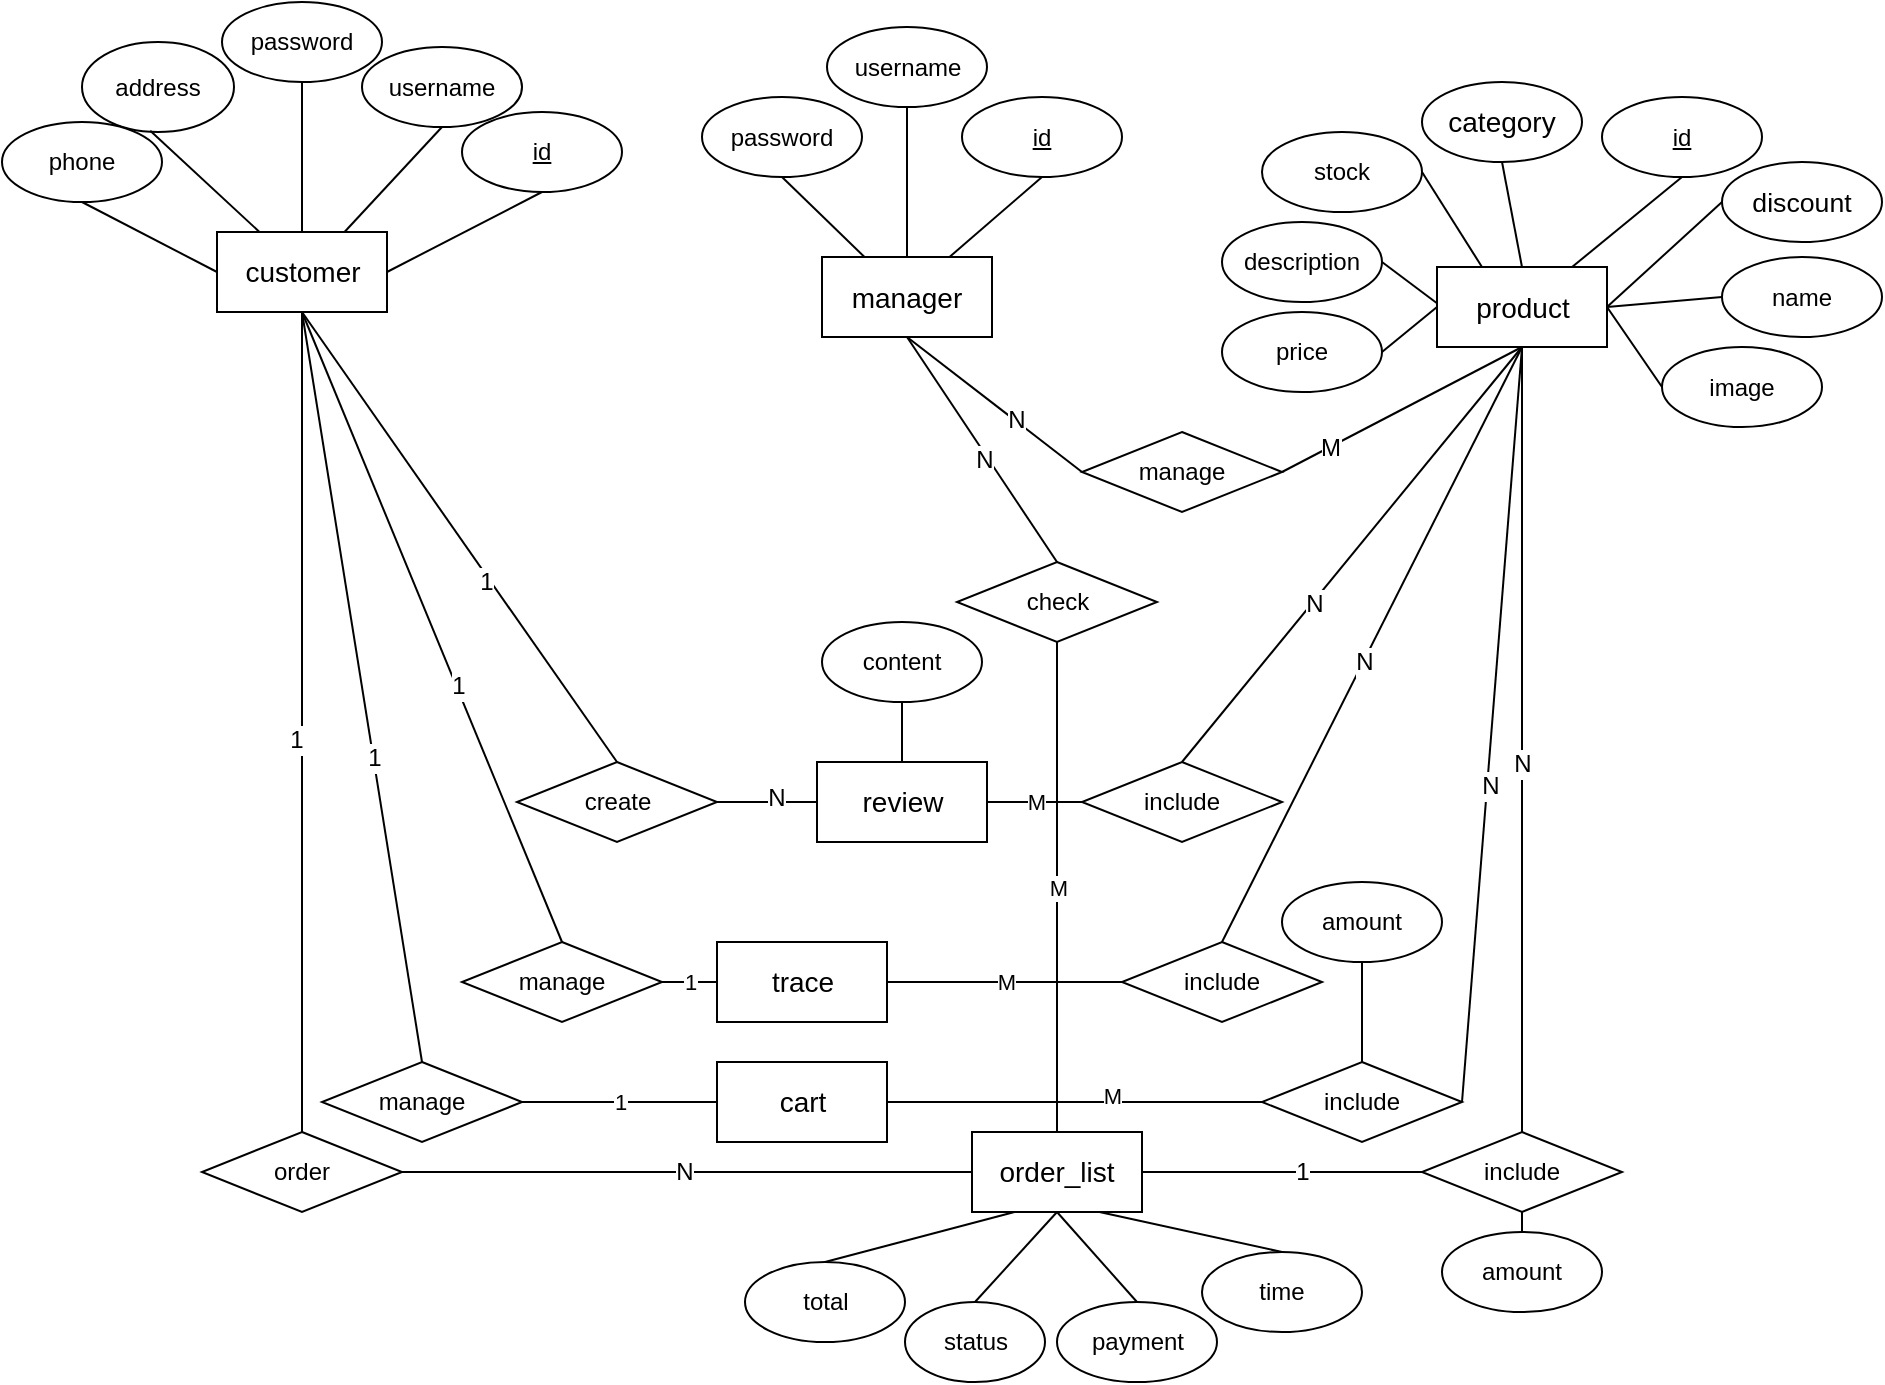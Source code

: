 <mxfile version="12.4.3" type="device" pages="1"><diagram id="XkwGNK0LKk4rME4_qVaR" name="Page-1"><mxGraphModel dx="1862" dy="797" grid="1" gridSize="10" guides="1" tooltips="1" connect="1" arrows="1" fold="1" page="1" pageScale="1" pageWidth="827" pageHeight="1169" math="0" shadow="0"><root><mxCell id="0"/><mxCell id="1" parent="0"/><mxCell id="N70GnGKOTiTEW3Urn13G-1" value="address" style="ellipse;whiteSpace=wrap;html=1;" parent="1" vertex="1"><mxGeometry x="80" y="60" width="76" height="45" as="geometry"/></mxCell><mxCell id="N70GnGKOTiTEW3Urn13G-2" value="phone" style="ellipse;whiteSpace=wrap;html=1;" parent="1" vertex="1"><mxGeometry x="40" y="100" width="80" height="40" as="geometry"/></mxCell><mxCell id="N70GnGKOTiTEW3Urn13G-3" value="&lt;u&gt;id&lt;/u&gt;" style="ellipse;whiteSpace=wrap;html=1;" parent="1" vertex="1"><mxGeometry x="270" y="95" width="80" height="40" as="geometry"/></mxCell><mxCell id="N70GnGKOTiTEW3Urn13G-4" value="username" style="ellipse;whiteSpace=wrap;html=1;" parent="1" vertex="1"><mxGeometry x="220" y="62.5" width="80" height="40" as="geometry"/></mxCell><mxCell id="N70GnGKOTiTEW3Urn13G-5" value="password" style="ellipse;whiteSpace=wrap;html=1;" parent="1" vertex="1"><mxGeometry x="150" y="40" width="80" height="40" as="geometry"/></mxCell><mxCell id="N70GnGKOTiTEW3Urn13G-11" value="&lt;span style=&quot;font-size: 14px&quot;&gt;customer&lt;/span&gt;" style="rounded=0;whiteSpace=wrap;html=1;" parent="1" vertex="1"><mxGeometry x="147.5" y="155" width="85" height="40" as="geometry"/></mxCell><mxCell id="N70GnGKOTiTEW3Urn13G-12" value="username" style="ellipse;whiteSpace=wrap;html=1;" parent="1" vertex="1"><mxGeometry x="452.5" y="52.5" width="80" height="40" as="geometry"/></mxCell><mxCell id="N70GnGKOTiTEW3Urn13G-13" value="password" style="ellipse;whiteSpace=wrap;html=1;" parent="1" vertex="1"><mxGeometry x="390" y="87.5" width="80" height="40" as="geometry"/></mxCell><mxCell id="N70GnGKOTiTEW3Urn13G-14" value="&lt;u&gt;id&lt;/u&gt;" style="ellipse;whiteSpace=wrap;html=1;" parent="1" vertex="1"><mxGeometry x="520" y="87.5" width="80" height="40" as="geometry"/></mxCell><mxCell id="N70GnGKOTiTEW3Urn13G-19" value="&lt;span style=&quot;font-size: 14px&quot;&gt;manager&lt;/span&gt;" style="rounded=0;whiteSpace=wrap;html=1;" parent="1" vertex="1"><mxGeometry x="450" y="167.5" width="85" height="40" as="geometry"/></mxCell><mxCell id="N70GnGKOTiTEW3Urn13G-52" value="" style="endArrow=none;html=1;entryX=0.5;entryY=1;entryDx=0;entryDy=0;exitX=0.75;exitY=0;exitDx=0;exitDy=0;" parent="1" source="N70GnGKOTiTEW3Urn13G-11" target="N70GnGKOTiTEW3Urn13G-4" edge="1"><mxGeometry width="50" height="50" relative="1" as="geometry"><mxPoint x="160" y="145" as="sourcePoint"/><mxPoint x="210" y="95" as="targetPoint"/></mxGeometry></mxCell><mxCell id="N70GnGKOTiTEW3Urn13G-53" value="" style="endArrow=none;html=1;entryX=0.5;entryY=1;entryDx=0;entryDy=0;exitX=1;exitY=0.5;exitDx=0;exitDy=0;" parent="1" source="N70GnGKOTiTEW3Urn13G-11" target="N70GnGKOTiTEW3Urn13G-3" edge="1"><mxGeometry width="50" height="50" relative="1" as="geometry"><mxPoint x="170" y="155" as="sourcePoint"/><mxPoint x="220" y="105" as="targetPoint"/></mxGeometry></mxCell><mxCell id="N70GnGKOTiTEW3Urn13G-54" value="" style="endArrow=none;html=1;entryX=0.5;entryY=1;entryDx=0;entryDy=0;exitX=0.5;exitY=0;exitDx=0;exitDy=0;" parent="1" source="N70GnGKOTiTEW3Urn13G-11" target="N70GnGKOTiTEW3Urn13G-5" edge="1"><mxGeometry width="50" height="50" relative="1" as="geometry"><mxPoint x="180" y="165" as="sourcePoint"/><mxPoint x="230" y="115" as="targetPoint"/></mxGeometry></mxCell><mxCell id="N70GnGKOTiTEW3Urn13G-55" value="" style="endArrow=none;html=1;entryX=0.449;entryY=0.985;entryDx=0;entryDy=0;entryPerimeter=0;exitX=0.25;exitY=0;exitDx=0;exitDy=0;" parent="1" source="N70GnGKOTiTEW3Urn13G-11" target="N70GnGKOTiTEW3Urn13G-1" edge="1"><mxGeometry width="50" height="50" relative="1" as="geometry"><mxPoint x="190" y="175" as="sourcePoint"/><mxPoint x="240" y="125" as="targetPoint"/></mxGeometry></mxCell><mxCell id="N70GnGKOTiTEW3Urn13G-56" value="" style="endArrow=none;html=1;entryX=0;entryY=0.5;entryDx=0;entryDy=0;exitX=0.5;exitY=1;exitDx=0;exitDy=0;" parent="1" source="N70GnGKOTiTEW3Urn13G-2" target="N70GnGKOTiTEW3Urn13G-11" edge="1"><mxGeometry width="50" height="50" relative="1" as="geometry"><mxPoint x="200" y="185" as="sourcePoint"/><mxPoint x="250" y="135" as="targetPoint"/></mxGeometry></mxCell><mxCell id="N70GnGKOTiTEW3Urn13G-58" value="" style="endArrow=none;html=1;entryX=0.5;entryY=1;entryDx=0;entryDy=0;exitX=0.5;exitY=0;exitDx=0;exitDy=0;" parent="1" source="N70GnGKOTiTEW3Urn13G-19" target="N70GnGKOTiTEW3Urn13G-12" edge="1"><mxGeometry width="50" height="50" relative="1" as="geometry"><mxPoint x="220" y="207.5" as="sourcePoint"/><mxPoint x="270" y="157.5" as="targetPoint"/></mxGeometry></mxCell><mxCell id="N70GnGKOTiTEW3Urn13G-59" value="" style="endArrow=none;html=1;entryX=0.5;entryY=1;entryDx=0;entryDy=0;exitX=0.25;exitY=0;exitDx=0;exitDy=0;" parent="1" source="N70GnGKOTiTEW3Urn13G-19" target="N70GnGKOTiTEW3Urn13G-13" edge="1"><mxGeometry width="50" height="50" relative="1" as="geometry"><mxPoint x="230" y="217.5" as="sourcePoint"/><mxPoint x="280" y="167.5" as="targetPoint"/></mxGeometry></mxCell><mxCell id="N70GnGKOTiTEW3Urn13G-60" value="" style="endArrow=none;html=1;entryX=0.5;entryY=1;entryDx=0;entryDy=0;exitX=0.75;exitY=0;exitDx=0;exitDy=0;" parent="1" source="N70GnGKOTiTEW3Urn13G-19" target="N70GnGKOTiTEW3Urn13G-14" edge="1"><mxGeometry width="50" height="50" relative="1" as="geometry"><mxPoint x="240" y="227.5" as="sourcePoint"/><mxPoint x="290" y="177.5" as="targetPoint"/></mxGeometry></mxCell><mxCell id="N70GnGKOTiTEW3Urn13G-62" value="&lt;span style=&quot;font-size: 14px&quot;&gt;category&lt;/span&gt;" style="ellipse;whiteSpace=wrap;html=1;" parent="1" vertex="1"><mxGeometry x="750" y="80" width="80" height="40" as="geometry"/></mxCell><mxCell id="N70GnGKOTiTEW3Urn13G-64" value="stock" style="ellipse;whiteSpace=wrap;html=1;" parent="1" vertex="1"><mxGeometry x="670" y="105" width="80" height="40" as="geometry"/></mxCell><mxCell id="N70GnGKOTiTEW3Urn13G-65" value="description" style="ellipse;whiteSpace=wrap;html=1;" parent="1" vertex="1"><mxGeometry x="650" y="150" width="80" height="40" as="geometry"/></mxCell><mxCell id="N70GnGKOTiTEW3Urn13G-66" value="price" style="ellipse;whiteSpace=wrap;html=1;" parent="1" vertex="1"><mxGeometry x="650" y="195" width="80" height="40" as="geometry"/></mxCell><mxCell id="N70GnGKOTiTEW3Urn13G-67" value="image" style="ellipse;whiteSpace=wrap;html=1;" parent="1" vertex="1"><mxGeometry x="870" y="212.5" width="80" height="40" as="geometry"/></mxCell><mxCell id="N70GnGKOTiTEW3Urn13G-68" value="name" style="ellipse;whiteSpace=wrap;html=1;" parent="1" vertex="1"><mxGeometry x="900" y="167.5" width="80" height="40" as="geometry"/></mxCell><mxCell id="N70GnGKOTiTEW3Urn13G-69" value="&lt;u&gt;id&lt;/u&gt;" style="ellipse;whiteSpace=wrap;html=1;" parent="1" vertex="1"><mxGeometry x="840" y="87.5" width="80" height="40" as="geometry"/></mxCell><mxCell id="N70GnGKOTiTEW3Urn13G-76" value="" style="endArrow=none;html=1;entryX=0;entryY=0.5;entryDx=0;entryDy=0;exitX=1;exitY=0.5;exitDx=0;exitDy=0;" parent="1" source="N70GnGKOTiTEW3Urn13G-90" target="N70GnGKOTiTEW3Urn13G-68" edge="1"><mxGeometry width="50" height="50" relative="1" as="geometry"><mxPoint x="840" y="202.5" as="sourcePoint"/><mxPoint x="870.0" y="192.5" as="targetPoint"/></mxGeometry></mxCell><mxCell id="N70GnGKOTiTEW3Urn13G-77" value="" style="endArrow=none;html=1;entryX=0.5;entryY=1;entryDx=0;entryDy=0;exitX=0.813;exitY=0;exitDx=0;exitDy=0;exitPerimeter=0;" parent="1" target="N70GnGKOTiTEW3Urn13G-69" edge="1"><mxGeometry width="50" height="50" relative="1" as="geometry"><mxPoint x="825.04" y="172.5" as="sourcePoint"/><mxPoint x="875.0" y="202.5" as="targetPoint"/></mxGeometry></mxCell><mxCell id="N70GnGKOTiTEW3Urn13G-78" value="" style="endArrow=none;html=1;entryX=0;entryY=0.5;entryDx=0;entryDy=0;exitX=1;exitY=0.5;exitDx=0;exitDy=0;" parent="1" source="N70GnGKOTiTEW3Urn13G-90" target="N70GnGKOTiTEW3Urn13G-67" edge="1"><mxGeometry width="50" height="50" relative="1" as="geometry"><mxPoint x="820" y="212.5" as="sourcePoint"/><mxPoint x="885.0" y="212.5" as="targetPoint"/></mxGeometry></mxCell><mxCell id="N70GnGKOTiTEW3Urn13G-79" value="" style="endArrow=none;html=1;entryX=0.25;entryY=0;entryDx=0;entryDy=0;exitX=1;exitY=0.5;exitDx=0;exitDy=0;" parent="1" source="N70GnGKOTiTEW3Urn13G-64" edge="1"><mxGeometry width="50" height="50" relative="1" as="geometry"><mxPoint x="835.04" y="182.5" as="sourcePoint"/><mxPoint x="780" y="172.5" as="targetPoint"/></mxGeometry></mxCell><mxCell id="N70GnGKOTiTEW3Urn13G-80" value="" style="endArrow=none;html=1;entryX=0;entryY=0.5;entryDx=0;entryDy=0;exitX=1;exitY=0.5;exitDx=0;exitDy=0;" parent="1" source="N70GnGKOTiTEW3Urn13G-65" edge="1"><mxGeometry width="50" height="50" relative="1" as="geometry"><mxPoint x="740" y="142.5" as="sourcePoint"/><mxPoint x="760" y="192.5" as="targetPoint"/></mxGeometry></mxCell><mxCell id="N70GnGKOTiTEW3Urn13G-81" value="" style="endArrow=none;html=1;entryX=0;entryY=0.5;entryDx=0;entryDy=0;exitX=1;exitY=0.5;exitDx=0;exitDy=0;" parent="1" source="N70GnGKOTiTEW3Urn13G-66" target="N70GnGKOTiTEW3Urn13G-90" edge="1"><mxGeometry width="50" height="50" relative="1" as="geometry"><mxPoint x="750" y="152.5" as="sourcePoint"/><mxPoint x="780" y="212.5" as="targetPoint"/></mxGeometry></mxCell><mxCell id="N70GnGKOTiTEW3Urn13G-83" value="&lt;span style=&quot;font-size: 13.333px&quot;&gt;discount&lt;/span&gt;" style="ellipse;whiteSpace=wrap;html=1;" parent="1" vertex="1"><mxGeometry x="900" y="120" width="80" height="40" as="geometry"/></mxCell><mxCell id="N70GnGKOTiTEW3Urn13G-84" value="" style="endArrow=none;html=1;entryX=0;entryY=0.5;entryDx=0;entryDy=0;exitX=1;exitY=0.5;exitDx=0;exitDy=0;" parent="1" source="N70GnGKOTiTEW3Urn13G-90" target="N70GnGKOTiTEW3Urn13G-83" edge="1"><mxGeometry width="50" height="50" relative="1" as="geometry"><mxPoint x="840" y="182.5" as="sourcePoint"/><mxPoint x="935" y="132.5" as="targetPoint"/></mxGeometry></mxCell><mxCell id="N70GnGKOTiTEW3Urn13G-90" value="&lt;span style=&quot;font-size: 14px&quot;&gt;product&lt;/span&gt;" style="rounded=0;whiteSpace=wrap;html=1;" parent="1" vertex="1"><mxGeometry x="757.5" y="172.5" width="85" height="40" as="geometry"/></mxCell><mxCell id="N70GnGKOTiTEW3Urn13G-92" value="manage" style="rhombus;whiteSpace=wrap;html=1;" parent="1" vertex="1"><mxGeometry x="580" y="255" width="100" height="40" as="geometry"/></mxCell><mxCell id="N70GnGKOTiTEW3Urn13G-94" value="" style="endArrow=none;html=1;entryX=0.5;entryY=1;entryDx=0;entryDy=0;exitX=0;exitY=0.5;exitDx=0;exitDy=0;" parent="1" source="N70GnGKOTiTEW3Urn13G-92" target="N70GnGKOTiTEW3Urn13G-19" edge="1"><mxGeometry width="50" height="50" relative="1" as="geometry"><mxPoint x="395" y="356.5" as="sourcePoint"/><mxPoint x="380" y="289.0" as="targetPoint"/></mxGeometry></mxCell><mxCell id="N70GnGKOTiTEW3Urn13G-177" value="N" style="text;html=1;resizable=0;points=[];align=center;verticalAlign=middle;labelBackgroundColor=#ffffff;" parent="N70GnGKOTiTEW3Urn13G-94" vertex="1" connectable="0"><mxGeometry x="-0.232" relative="1" as="geometry"><mxPoint as="offset"/></mxGeometry></mxCell><mxCell id="N70GnGKOTiTEW3Urn13G-96" value="" style="endArrow=none;html=1;entryX=1;entryY=0.5;entryDx=0;entryDy=0;exitX=0.5;exitY=1;exitDx=0;exitDy=0;" parent="1" source="N70GnGKOTiTEW3Urn13G-90" target="N70GnGKOTiTEW3Urn13G-92" edge="1"><mxGeometry width="50" height="50" relative="1" as="geometry"><mxPoint x="600" y="332.5" as="sourcePoint"/><mxPoint x="492.5" y="205" as="targetPoint"/></mxGeometry></mxCell><mxCell id="N70GnGKOTiTEW3Urn13G-178" value="M" style="text;html=1;resizable=0;points=[];align=center;verticalAlign=middle;labelBackgroundColor=#ffffff;" parent="N70GnGKOTiTEW3Urn13G-96" vertex="1" connectable="0"><mxGeometry x="0.612" relative="1" as="geometry"><mxPoint as="offset"/></mxGeometry></mxCell><mxCell id="N70GnGKOTiTEW3Urn13G-100" value="&lt;span style=&quot;font-size: 14px ; white-space: normal&quot;&gt;cart&lt;/span&gt;" style="rounded=0;whiteSpace=wrap;html=1;" parent="1" vertex="1"><mxGeometry x="397.5" y="570" width="85" height="40" as="geometry"/></mxCell><mxCell id="N70GnGKOTiTEW3Urn13G-101" value="manage" style="rhombus;whiteSpace=wrap;html=1;" parent="1" vertex="1"><mxGeometry x="200" y="570" width="100" height="40" as="geometry"/></mxCell><mxCell id="N70GnGKOTiTEW3Urn13G-102" value="include" style="rhombus;whiteSpace=wrap;html=1;" parent="1" vertex="1"><mxGeometry x="670" y="570" width="100" height="40" as="geometry"/></mxCell><mxCell id="N70GnGKOTiTEW3Urn13G-103" value="amount" style="ellipse;whiteSpace=wrap;html=1;" parent="1" vertex="1"><mxGeometry x="680" y="480" width="80" height="40" as="geometry"/></mxCell><mxCell id="N70GnGKOTiTEW3Urn13G-105" value="" style="endArrow=none;html=1;entryX=1;entryY=0.5;entryDx=0;entryDy=0;exitX=0.5;exitY=1;exitDx=0;exitDy=0;" parent="1" source="N70GnGKOTiTEW3Urn13G-90" target="N70GnGKOTiTEW3Urn13G-102" edge="1"><mxGeometry width="50" height="50" relative="1" as="geometry"><mxPoint x="800" y="215" as="sourcePoint"/><mxPoint x="650" y="372.5" as="targetPoint"/></mxGeometry></mxCell><mxCell id="N70GnGKOTiTEW3Urn13G-179" value="N" style="text;html=1;resizable=0;points=[];align=center;verticalAlign=middle;labelBackgroundColor=#ffffff;" parent="N70GnGKOTiTEW3Urn13G-105" vertex="1" connectable="0"><mxGeometry x="0.163" y="1" relative="1" as="geometry"><mxPoint as="offset"/></mxGeometry></mxCell><mxCell id="N70GnGKOTiTEW3Urn13G-106" value="M" style="endArrow=none;html=1;entryX=0;entryY=0.5;entryDx=0;entryDy=0;exitX=1;exitY=0.5;exitDx=0;exitDy=0;" parent="1" source="N70GnGKOTiTEW3Urn13G-100" target="N70GnGKOTiTEW3Urn13G-102" edge="1"><mxGeometry x="0.195" y="3" width="50" height="50" relative="1" as="geometry"><mxPoint x="800" y="335" as="sourcePoint"/><mxPoint x="720" y="550.0" as="targetPoint"/><mxPoint as="offset"/></mxGeometry></mxCell><mxCell id="N70GnGKOTiTEW3Urn13G-107" value="1" style="endArrow=none;html=1;entryX=1;entryY=0.5;entryDx=0;entryDy=0;exitX=0;exitY=0.5;exitDx=0;exitDy=0;" parent="1" source="N70GnGKOTiTEW3Urn13G-100" target="N70GnGKOTiTEW3Urn13G-101" edge="1"><mxGeometry width="50" height="50" relative="1" as="geometry"><mxPoint x="525" y="550.0" as="sourcePoint"/><mxPoint x="620" y="550.0" as="targetPoint"/></mxGeometry></mxCell><mxCell id="N70GnGKOTiTEW3Urn13G-108" value="" style="endArrow=none;html=1;entryX=0.5;entryY=0;entryDx=0;entryDy=0;exitX=0.5;exitY=1;exitDx=0;exitDy=0;" parent="1" source="N70GnGKOTiTEW3Urn13G-11" target="N70GnGKOTiTEW3Urn13G-101" edge="1"><mxGeometry width="50" height="50" relative="1" as="geometry"><mxPoint x="450" y="440.0" as="sourcePoint"/><mxPoint x="340" y="425.0" as="targetPoint"/></mxGeometry></mxCell><mxCell id="N70GnGKOTiTEW3Urn13G-162" value="1" style="text;html=1;resizable=0;points=[];align=center;verticalAlign=middle;labelBackgroundColor=#ffffff;" parent="N70GnGKOTiTEW3Urn13G-108" vertex="1" connectable="0"><mxGeometry x="0.188" relative="1" as="geometry"><mxPoint as="offset"/></mxGeometry></mxCell><mxCell id="N70GnGKOTiTEW3Urn13G-110" value="" style="endArrow=none;html=1;entryX=0.5;entryY=0;entryDx=0;entryDy=0;exitX=0.5;exitY=1;exitDx=0;exitDy=0;" parent="1" source="N70GnGKOTiTEW3Urn13G-103" target="N70GnGKOTiTEW3Urn13G-102" edge="1"><mxGeometry width="50" height="50" relative="1" as="geometry"><mxPoint x="525" y="522.5" as="sourcePoint"/><mxPoint x="600" y="522.5" as="targetPoint"/></mxGeometry></mxCell><mxCell id="N70GnGKOTiTEW3Urn13G-111" value="total" style="ellipse;whiteSpace=wrap;html=1;" parent="1" vertex="1"><mxGeometry x="411.5" y="670" width="80" height="40" as="geometry"/></mxCell><mxCell id="N70GnGKOTiTEW3Urn13G-112" value="status" style="ellipse;whiteSpace=wrap;html=1;" parent="1" vertex="1"><mxGeometry x="491.5" y="690" width="70" height="40" as="geometry"/></mxCell><mxCell id="N70GnGKOTiTEW3Urn13G-113" value="payment" style="ellipse;whiteSpace=wrap;html=1;" parent="1" vertex="1"><mxGeometry x="567.5" y="690" width="80" height="40" as="geometry"/></mxCell><mxCell id="N70GnGKOTiTEW3Urn13G-114" value="time" style="ellipse;whiteSpace=wrap;html=1;" parent="1" vertex="1"><mxGeometry x="640" y="665" width="80" height="40" as="geometry"/></mxCell><mxCell id="N70GnGKOTiTEW3Urn13G-119" value="&lt;span style=&quot;font-size: 14px&quot;&gt;order_list&lt;/span&gt;" style="rounded=0;whiteSpace=wrap;html=1;" parent="1" vertex="1"><mxGeometry x="525" y="605" width="85" height="40" as="geometry"/></mxCell><mxCell id="N70GnGKOTiTEW3Urn13G-120" value="order" style="rhombus;whiteSpace=wrap;html=1;" parent="1" vertex="1"><mxGeometry x="140" y="605" width="100" height="40" as="geometry"/></mxCell><mxCell id="N70GnGKOTiTEW3Urn13G-121" value="" style="endArrow=none;html=1;entryX=0.5;entryY=0;entryDx=0;entryDy=0;exitX=0.5;exitY=1;exitDx=0;exitDy=0;" parent="1" source="N70GnGKOTiTEW3Urn13G-11" target="N70GnGKOTiTEW3Urn13G-120" edge="1"><mxGeometry width="50" height="50" relative="1" as="geometry"><mxPoint x="200" y="205" as="sourcePoint"/><mxPoint x="270" y="365" as="targetPoint"/></mxGeometry></mxCell><mxCell id="N70GnGKOTiTEW3Urn13G-163" value="1" style="text;html=1;resizable=0;points=[];align=center;verticalAlign=middle;labelBackgroundColor=#ffffff;" parent="N70GnGKOTiTEW3Urn13G-121" vertex="1" connectable="0"><mxGeometry x="0.042" y="-3" relative="1" as="geometry"><mxPoint as="offset"/></mxGeometry></mxCell><mxCell id="N70GnGKOTiTEW3Urn13G-122" value="" style="endArrow=none;html=1;entryX=1;entryY=0.5;entryDx=0;entryDy=0;exitX=0;exitY=0.5;exitDx=0;exitDy=0;" parent="1" source="N70GnGKOTiTEW3Urn13G-119" target="N70GnGKOTiTEW3Urn13G-120" edge="1"><mxGeometry width="50" height="50" relative="1" as="geometry"><mxPoint x="410" y="522.5" as="sourcePoint"/><mxPoint x="360" y="475.0" as="targetPoint"/></mxGeometry></mxCell><mxCell id="N70GnGKOTiTEW3Urn13G-164" value="N" style="text;html=1;resizable=0;points=[];align=center;verticalAlign=middle;labelBackgroundColor=#ffffff;" parent="N70GnGKOTiTEW3Urn13G-122" vertex="1" connectable="0"><mxGeometry x="-0.19" y="2" relative="1" as="geometry"><mxPoint x="-29" y="-2" as="offset"/></mxGeometry></mxCell><mxCell id="N70GnGKOTiTEW3Urn13G-123" value="include" style="rhombus;whiteSpace=wrap;html=1;" parent="1" vertex="1"><mxGeometry x="750" y="605" width="100" height="40" as="geometry"/></mxCell><mxCell id="N70GnGKOTiTEW3Urn13G-124" value="amount" style="ellipse;whiteSpace=wrap;html=1;" parent="1" vertex="1"><mxGeometry x="760" y="655" width="80" height="40" as="geometry"/></mxCell><mxCell id="N70GnGKOTiTEW3Urn13G-125" value="" style="endArrow=none;html=1;entryX=0.5;entryY=0;entryDx=0;entryDy=0;exitX=0.5;exitY=1;exitDx=0;exitDy=0;" parent="1" source="N70GnGKOTiTEW3Urn13G-123" target="N70GnGKOTiTEW3Urn13G-124" edge="1"><mxGeometry width="50" height="50" relative="1" as="geometry"><mxPoint x="921.5" y="782.5" as="sourcePoint"/><mxPoint x="1192" y="732.5" as="targetPoint"/></mxGeometry></mxCell><mxCell id="N70GnGKOTiTEW3Urn13G-126" value="" style="endArrow=none;html=1;entryX=1;entryY=0.5;entryDx=0;entryDy=0;exitX=0;exitY=0.5;exitDx=0;exitDy=0;" parent="1" source="N70GnGKOTiTEW3Urn13G-123" target="N70GnGKOTiTEW3Urn13G-119" edge="1"><mxGeometry width="50" height="50" relative="1" as="geometry"><mxPoint x="452.5" y="665" as="sourcePoint"/><mxPoint x="370" y="615" as="targetPoint"/></mxGeometry></mxCell><mxCell id="N70GnGKOTiTEW3Urn13G-165" value="1" style="text;html=1;resizable=0;points=[];align=center;verticalAlign=middle;labelBackgroundColor=#ffffff;" parent="N70GnGKOTiTEW3Urn13G-126" vertex="1" connectable="0"><mxGeometry x="-0.292" y="-2" relative="1" as="geometry"><mxPoint x="-11" y="2" as="offset"/></mxGeometry></mxCell><mxCell id="N70GnGKOTiTEW3Urn13G-127" value="" style="endArrow=none;html=1;entryX=0.5;entryY=0;entryDx=0;entryDy=0;exitX=0.5;exitY=1;exitDx=0;exitDy=0;" parent="1" source="N70GnGKOTiTEW3Urn13G-90" target="N70GnGKOTiTEW3Urn13G-123" edge="1"><mxGeometry width="50" height="50" relative="1" as="geometry"><mxPoint x="820" y="275" as="sourcePoint"/><mxPoint x="547.5" y="555" as="targetPoint"/><Array as="points"/></mxGeometry></mxCell><mxCell id="N70GnGKOTiTEW3Urn13G-167" value="N" style="text;html=1;resizable=0;points=[];align=center;verticalAlign=middle;labelBackgroundColor=#ffffff;" parent="N70GnGKOTiTEW3Urn13G-127" vertex="1" connectable="0"><mxGeometry x="0.06" relative="1" as="geometry"><mxPoint as="offset"/></mxGeometry></mxCell><mxCell id="N70GnGKOTiTEW3Urn13G-128" value="" style="endArrow=none;html=1;entryX=0.5;entryY=0;entryDx=0;entryDy=0;exitX=0.75;exitY=1;exitDx=0;exitDy=0;" parent="1" source="N70GnGKOTiTEW3Urn13G-119" target="N70GnGKOTiTEW3Urn13G-114" edge="1"><mxGeometry width="50" height="50" relative="1" as="geometry"><mxPoint x="740" y="665" as="sourcePoint"/><mxPoint x="740" y="685" as="targetPoint"/></mxGeometry></mxCell><mxCell id="N70GnGKOTiTEW3Urn13G-129" value="" style="endArrow=none;html=1;exitX=0.25;exitY=1;exitDx=0;exitDy=0;entryX=0.5;entryY=0;entryDx=0;entryDy=0;" parent="1" source="N70GnGKOTiTEW3Urn13G-119" target="N70GnGKOTiTEW3Urn13G-111" edge="1"><mxGeometry width="50" height="50" relative="1" as="geometry"><mxPoint x="608.75" y="665" as="sourcePoint"/><mxPoint x="470" y="655" as="targetPoint"/></mxGeometry></mxCell><mxCell id="N70GnGKOTiTEW3Urn13G-130" value="" style="endArrow=none;html=1;exitX=0.5;exitY=1;exitDx=0;exitDy=0;entryX=0.5;entryY=0;entryDx=0;entryDy=0;" parent="1" source="N70GnGKOTiTEW3Urn13G-119" target="N70GnGKOTiTEW3Urn13G-112" edge="1"><mxGeometry width="50" height="50" relative="1" as="geometry"><mxPoint x="566.25" y="665" as="sourcePoint"/><mxPoint x="460" y="685" as="targetPoint"/></mxGeometry></mxCell><mxCell id="N70GnGKOTiTEW3Urn13G-131" value="" style="endArrow=none;html=1;exitX=0.5;exitY=1;exitDx=0;exitDy=0;entryX=0.5;entryY=0;entryDx=0;entryDy=0;" parent="1" source="N70GnGKOTiTEW3Urn13G-119" target="N70GnGKOTiTEW3Urn13G-113" edge="1"><mxGeometry width="50" height="50" relative="1" as="geometry"><mxPoint x="576.25" y="675" as="sourcePoint"/><mxPoint x="470" y="695" as="targetPoint"/></mxGeometry></mxCell><mxCell id="N70GnGKOTiTEW3Urn13G-135" value="&lt;span style=&quot;font-size: 14px&quot;&gt;review&lt;/span&gt;" style="rounded=0;whiteSpace=wrap;html=1;" parent="1" vertex="1"><mxGeometry x="447.5" y="420" width="85" height="40" as="geometry"/></mxCell><mxCell id="N70GnGKOTiTEW3Urn13G-136" value="content" style="ellipse;whiteSpace=wrap;html=1;" parent="1" vertex="1"><mxGeometry x="450" y="350" width="80" height="40" as="geometry"/></mxCell><mxCell id="N70GnGKOTiTEW3Urn13G-137" value="" style="endArrow=none;html=1;entryX=0.5;entryY=1;entryDx=0;entryDy=0;exitX=0.5;exitY=0;exitDx=0;exitDy=0;" parent="1" source="N70GnGKOTiTEW3Urn13G-135" target="N70GnGKOTiTEW3Urn13G-136" edge="1"><mxGeometry width="50" height="50" relative="1" as="geometry"><mxPoint x="462" y="430" as="sourcePoint"/><mxPoint x="130" y="462.5" as="targetPoint"/></mxGeometry></mxCell><mxCell id="N70GnGKOTiTEW3Urn13G-140" value="create" style="rhombus;whiteSpace=wrap;html=1;" parent="1" vertex="1"><mxGeometry x="297.5" y="420" width="100" height="40" as="geometry"/></mxCell><mxCell id="N70GnGKOTiTEW3Urn13G-142" value="include" style="rhombus;whiteSpace=wrap;html=1;" parent="1" vertex="1"><mxGeometry x="580" y="420" width="100" height="40" as="geometry"/></mxCell><mxCell id="N70GnGKOTiTEW3Urn13G-143" value="" style="endArrow=none;html=1;entryX=0.5;entryY=0;entryDx=0;entryDy=0;exitX=0.5;exitY=1;exitDx=0;exitDy=0;" parent="1" source="N70GnGKOTiTEW3Urn13G-11" target="N70GnGKOTiTEW3Urn13G-140" edge="1"><mxGeometry width="50" height="50" relative="1" as="geometry"><mxPoint x="242.5" y="185" as="sourcePoint"/><mxPoint x="320" y="145" as="targetPoint"/></mxGeometry></mxCell><mxCell id="N70GnGKOTiTEW3Urn13G-171" value="1" style="text;html=1;resizable=0;points=[];align=center;verticalAlign=middle;labelBackgroundColor=#ffffff;" parent="N70GnGKOTiTEW3Urn13G-143" vertex="1" connectable="0"><mxGeometry x="0.182" y="-2" relative="1" as="geometry"><mxPoint as="offset"/></mxGeometry></mxCell><mxCell id="N70GnGKOTiTEW3Urn13G-144" value="" style="endArrow=none;html=1;entryX=0;entryY=0.5;entryDx=0;entryDy=0;exitX=1;exitY=0.5;exitDx=0;exitDy=0;" parent="1" source="N70GnGKOTiTEW3Urn13G-140" target="N70GnGKOTiTEW3Urn13G-135" edge="1"><mxGeometry width="50" height="50" relative="1" as="geometry"><mxPoint x="200" y="205.0" as="sourcePoint"/><mxPoint x="300" y="295.0" as="targetPoint"/></mxGeometry></mxCell><mxCell id="N70GnGKOTiTEW3Urn13G-172" value="N" style="text;html=1;resizable=0;points=[];align=center;verticalAlign=middle;labelBackgroundColor=#ffffff;" parent="N70GnGKOTiTEW3Urn13G-144" vertex="1" connectable="0"><mxGeometry x="0.173" y="2" relative="1" as="geometry"><mxPoint as="offset"/></mxGeometry></mxCell><mxCell id="N70GnGKOTiTEW3Urn13G-145" value="" style="endArrow=none;html=1;entryX=0.5;entryY=0;entryDx=0;entryDy=0;exitX=0.5;exitY=1;exitDx=0;exitDy=0;" parent="1" source="N70GnGKOTiTEW3Urn13G-90" target="N70GnGKOTiTEW3Urn13G-142" edge="1"><mxGeometry width="50" height="50" relative="1" as="geometry"><mxPoint x="800" y="215" as="sourcePoint"/><mxPoint x="650" y="325.0" as="targetPoint"/></mxGeometry></mxCell><mxCell id="N70GnGKOTiTEW3Urn13G-174" value="N" style="text;html=1;resizable=0;points=[];align=center;verticalAlign=middle;labelBackgroundColor=#ffffff;" parent="N70GnGKOTiTEW3Urn13G-145" vertex="1" connectable="0"><mxGeometry x="0.183" y="2" relative="1" as="geometry"><mxPoint x="-5" y="4" as="offset"/></mxGeometry></mxCell><mxCell id="N70GnGKOTiTEW3Urn13G-146" value="M" style="endArrow=none;html=1;entryX=0;entryY=0.5;entryDx=0;entryDy=0;exitX=1;exitY=0.5;exitDx=0;exitDy=0;" parent="1" source="N70GnGKOTiTEW3Urn13G-135" target="N70GnGKOTiTEW3Urn13G-142" edge="1"><mxGeometry width="50" height="50" relative="1" as="geometry"><mxPoint x="340" y="325.0" as="sourcePoint"/><mxPoint x="445" y="385" as="targetPoint"/><Array as="points"/></mxGeometry></mxCell><mxCell id="N70GnGKOTiTEW3Urn13G-151" value="check" style="rhombus;whiteSpace=wrap;html=1;" parent="1" vertex="1"><mxGeometry x="517.5" y="320" width="100" height="40" as="geometry"/></mxCell><mxCell id="N70GnGKOTiTEW3Urn13G-152" value="" style="endArrow=none;html=1;entryX=0.5;entryY=1;entryDx=0;entryDy=0;exitX=0.5;exitY=0;exitDx=0;exitDy=0;" parent="1" source="N70GnGKOTiTEW3Urn13G-151" target="N70GnGKOTiTEW3Urn13G-19" edge="1"><mxGeometry width="50" height="50" relative="1" as="geometry"><mxPoint x="590" y="285" as="sourcePoint"/><mxPoint x="492.5" y="205" as="targetPoint"/></mxGeometry></mxCell><mxCell id="N70GnGKOTiTEW3Urn13G-176" value="N" style="text;html=1;resizable=0;points=[];align=center;verticalAlign=middle;labelBackgroundColor=#ffffff;" parent="N70GnGKOTiTEW3Urn13G-152" vertex="1" connectable="0"><mxGeometry x="-0.192" y="-1" relative="1" as="geometry"><mxPoint x="-7.5" y="-5" as="offset"/></mxGeometry></mxCell><mxCell id="N70GnGKOTiTEW3Urn13G-153" value="M" style="endArrow=none;html=1;entryX=0.5;entryY=0;entryDx=0;entryDy=0;exitX=0.5;exitY=1;exitDx=0;exitDy=0;" parent="1" source="N70GnGKOTiTEW3Urn13G-151" target="N70GnGKOTiTEW3Urn13G-119" edge="1"><mxGeometry width="50" height="50" relative="1" as="geometry"><mxPoint x="200" y="205" as="sourcePoint"/><mxPoint x="220" y="615" as="targetPoint"/></mxGeometry></mxCell><mxCell id="N70GnGKOTiTEW3Urn13G-180" value="manage" style="rhombus;whiteSpace=wrap;html=1;" parent="1" vertex="1"><mxGeometry x="270" y="510" width="100" height="40" as="geometry"/></mxCell><mxCell id="N70GnGKOTiTEW3Urn13G-181" value="&lt;span style=&quot;font-size: 14px&quot;&gt;trace&lt;/span&gt;" style="rounded=0;whiteSpace=wrap;html=1;" parent="1" vertex="1"><mxGeometry x="397.5" y="510" width="85" height="40" as="geometry"/></mxCell><mxCell id="N70GnGKOTiTEW3Urn13G-182" value="include" style="rhombus;whiteSpace=wrap;html=1;" parent="1" vertex="1"><mxGeometry x="600" y="510" width="100" height="40" as="geometry"/></mxCell><mxCell id="N70GnGKOTiTEW3Urn13G-184" value="" style="endArrow=none;html=1;entryX=0.5;entryY=0;entryDx=0;entryDy=0;exitX=0.5;exitY=1;exitDx=0;exitDy=0;" parent="1" source="N70GnGKOTiTEW3Urn13G-11" target="N70GnGKOTiTEW3Urn13G-180" edge="1"><mxGeometry width="50" height="50" relative="1" as="geometry"><mxPoint x="200" y="205" as="sourcePoint"/><mxPoint x="260" y="580" as="targetPoint"/></mxGeometry></mxCell><mxCell id="N70GnGKOTiTEW3Urn13G-185" value="1" style="text;html=1;resizable=0;points=[];align=center;verticalAlign=middle;labelBackgroundColor=#ffffff;" parent="N70GnGKOTiTEW3Urn13G-184" vertex="1" connectable="0"><mxGeometry x="0.188" relative="1" as="geometry"><mxPoint as="offset"/></mxGeometry></mxCell><mxCell id="N70GnGKOTiTEW3Urn13G-186" value="1" style="endArrow=none;html=1;entryX=1;entryY=0.5;entryDx=0;entryDy=0;exitX=0;exitY=0.5;exitDx=0;exitDy=0;" parent="1" source="N70GnGKOTiTEW3Urn13G-181" target="N70GnGKOTiTEW3Urn13G-180" edge="1"><mxGeometry width="50" height="50" relative="1" as="geometry"><mxPoint x="407.5" y="600" as="sourcePoint"/><mxPoint x="310" y="600" as="targetPoint"/></mxGeometry></mxCell><mxCell id="N70GnGKOTiTEW3Urn13G-187" value="M" style="endArrow=none;html=1;exitX=1;exitY=0.5;exitDx=0;exitDy=0;entryX=0;entryY=0.5;entryDx=0;entryDy=0;" parent="1" source="N70GnGKOTiTEW3Urn13G-181" target="N70GnGKOTiTEW3Urn13G-182" edge="1"><mxGeometry width="50" height="50" relative="1" as="geometry"><mxPoint x="367.5" y="545" as="sourcePoint"/><mxPoint x="640" y="535" as="targetPoint"/></mxGeometry></mxCell><mxCell id="N70GnGKOTiTEW3Urn13G-188" value="" style="endArrow=none;html=1;entryX=0.5;entryY=0;entryDx=0;entryDy=0;exitX=0.5;exitY=1;exitDx=0;exitDy=0;" parent="1" source="N70GnGKOTiTEW3Urn13G-90" target="N70GnGKOTiTEW3Urn13G-182" edge="1"><mxGeometry width="50" height="50" relative="1" as="geometry"><mxPoint x="810" y="222.5" as="sourcePoint"/><mxPoint x="810" y="615" as="targetPoint"/><Array as="points"/></mxGeometry></mxCell><mxCell id="N70GnGKOTiTEW3Urn13G-189" value="N" style="text;html=1;resizable=0;points=[];align=center;verticalAlign=middle;labelBackgroundColor=#ffffff;" parent="N70GnGKOTiTEW3Urn13G-188" vertex="1" connectable="0"><mxGeometry x="0.06" relative="1" as="geometry"><mxPoint as="offset"/></mxGeometry></mxCell><mxCell id="3mskUYMwTJF3jVB_-Bnd-3" value="" style="endArrow=none;html=1;entryX=0.5;entryY=0;entryDx=0;entryDy=0;exitX=0.5;exitY=1;exitDx=0;exitDy=0;" parent="1" source="N70GnGKOTiTEW3Urn13G-62" target="N70GnGKOTiTEW3Urn13G-90" edge="1"><mxGeometry width="50" height="50" relative="1" as="geometry"><mxPoint x="740" y="159" as="sourcePoint"/><mxPoint x="790" y="182.5" as="targetPoint"/></mxGeometry></mxCell></root></mxGraphModel></diagram></mxfile>